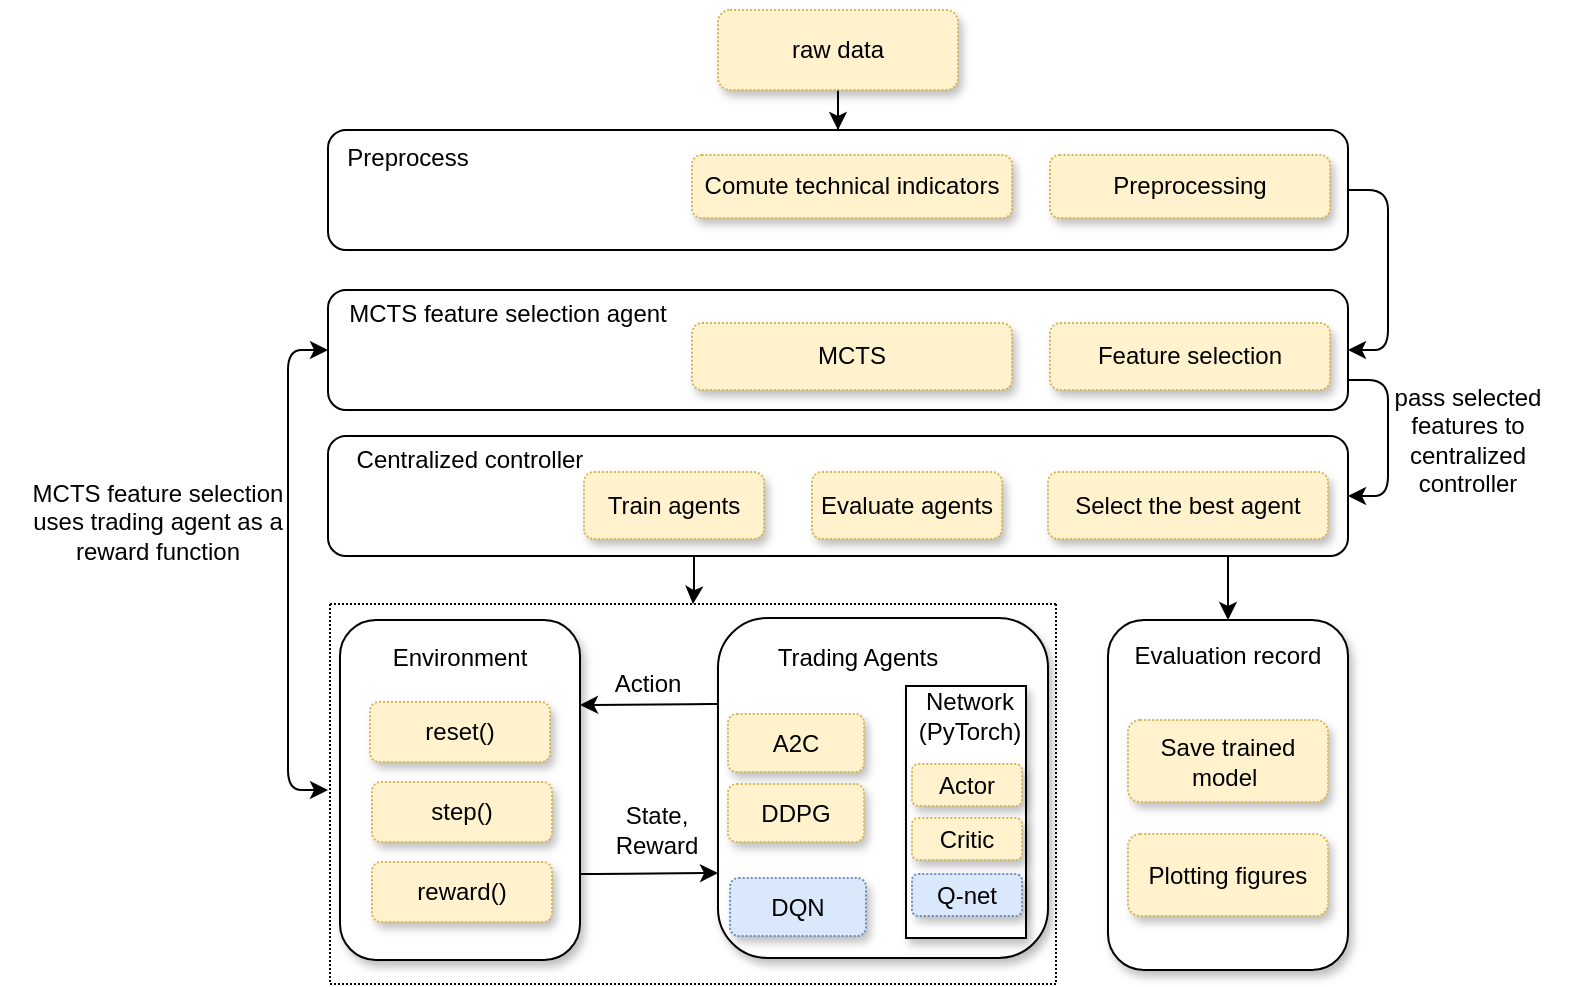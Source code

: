 <mxfile version="20.2.0" type="device"><diagram id="J3EX2I1euCft4Eq4iBH8" name="Page-1"><mxGraphModel dx="925" dy="498" grid="1" gridSize="10" guides="1" tooltips="1" connect="1" arrows="1" fold="1" page="1" pageScale="1" pageWidth="850" pageHeight="1100" math="0" shadow="0"><root><mxCell id="0"/><mxCell id="1" parent="0"/><mxCell id="845xwm_MEtZol7GH8WXr-14" value="" style="edgeStyle=orthogonalEdgeStyle;rounded=0;orthogonalLoop=1;jettySize=auto;html=1;" edge="1" parent="1" source="845xwm_MEtZol7GH8WXr-12" target="845xwm_MEtZol7GH8WXr-13"><mxGeometry relative="1" as="geometry"/></mxCell><mxCell id="845xwm_MEtZol7GH8WXr-12" value="raw data" style="rounded=1;whiteSpace=wrap;html=1;dashed=1;dashPattern=1 1;fillColor=#fff2cc;strokeColor=#d6b656;shadow=1;" vertex="1" parent="1"><mxGeometry x="355" y="120" width="120" height="40" as="geometry"/></mxCell><mxCell id="845xwm_MEtZol7GH8WXr-27" style="edgeStyle=orthogonalEdgeStyle;orthogonalLoop=1;jettySize=auto;html=1;entryX=1;entryY=0.5;entryDx=0;entryDy=0;endArrow=classic;endFill=1;rounded=1;sketch=0;startArrow=none;startFill=0;" edge="1" parent="1" source="845xwm_MEtZol7GH8WXr-13" target="845xwm_MEtZol7GH8WXr-15"><mxGeometry relative="1" as="geometry"><Array as="points"><mxPoint x="690" y="210"/><mxPoint x="690" y="290"/></Array></mxGeometry></mxCell><mxCell id="845xwm_MEtZol7GH8WXr-13" value="" style="whiteSpace=wrap;html=1;rounded=1;" vertex="1" parent="1"><mxGeometry x="160" y="180" width="510" height="60" as="geometry"/></mxCell><mxCell id="845xwm_MEtZol7GH8WXr-57" style="edgeStyle=orthogonalEdgeStyle;rounded=1;sketch=0;orthogonalLoop=1;jettySize=auto;html=1;startArrow=classic;startFill=1;endArrow=classic;endFill=1;" edge="1" parent="1" source="845xwm_MEtZol7GH8WXr-15"><mxGeometry relative="1" as="geometry"><mxPoint x="160" y="510" as="targetPoint"/><Array as="points"><mxPoint x="140" y="290"/><mxPoint x="140" y="510"/></Array></mxGeometry></mxCell><mxCell id="845xwm_MEtZol7GH8WXr-15" value="" style="whiteSpace=wrap;html=1;rounded=1;" vertex="1" parent="1"><mxGeometry x="160" y="260" width="510" height="60" as="geometry"/></mxCell><mxCell id="845xwm_MEtZol7GH8WXr-30" style="edgeStyle=orthogonalEdgeStyle;rounded=1;sketch=0;orthogonalLoop=1;jettySize=auto;html=1;entryX=1;entryY=0.75;entryDx=0;entryDy=0;startArrow=classic;startFill=1;endArrow=none;endFill=0;" edge="1" parent="1" source="845xwm_MEtZol7GH8WXr-17" target="845xwm_MEtZol7GH8WXr-15"><mxGeometry relative="1" as="geometry"><Array as="points"><mxPoint x="690" y="363"/><mxPoint x="690" y="305"/></Array></mxGeometry></mxCell><mxCell id="845xwm_MEtZol7GH8WXr-58" style="edgeStyle=orthogonalEdgeStyle;rounded=1;sketch=0;orthogonalLoop=1;jettySize=auto;html=1;entryX=0.5;entryY=0;entryDx=0;entryDy=0;startArrow=none;startFill=0;endArrow=classic;endFill=1;" edge="1" parent="1" source="845xwm_MEtZol7GH8WXr-17" target="845xwm_MEtZol7GH8WXr-23"><mxGeometry relative="1" as="geometry"><Array as="points"><mxPoint x="610" y="400"/><mxPoint x="610" y="400"/></Array></mxGeometry></mxCell><mxCell id="845xwm_MEtZol7GH8WXr-59" style="edgeStyle=orthogonalEdgeStyle;rounded=1;sketch=0;orthogonalLoop=1;jettySize=auto;html=1;entryX=0.5;entryY=0;entryDx=0;entryDy=0;startArrow=none;startFill=0;endArrow=classic;endFill=1;" edge="1" parent="1" source="845xwm_MEtZol7GH8WXr-17" target="845xwm_MEtZol7GH8WXr-25"><mxGeometry relative="1" as="geometry"><Array as="points"><mxPoint x="343" y="410"/><mxPoint x="343" y="410"/></Array></mxGeometry></mxCell><mxCell id="845xwm_MEtZol7GH8WXr-17" value="" style="whiteSpace=wrap;html=1;rounded=1;" vertex="1" parent="1"><mxGeometry x="160" y="333" width="510" height="60" as="geometry"/></mxCell><mxCell id="845xwm_MEtZol7GH8WXr-50" style="edgeStyle=orthogonalEdgeStyle;rounded=1;sketch=0;orthogonalLoop=1;jettySize=auto;html=1;entryX=0;entryY=0.75;entryDx=0;entryDy=0;startArrow=none;startFill=0;endArrow=classic;endFill=1;" edge="1" parent="1" source="845xwm_MEtZol7GH8WXr-19" target="845xwm_MEtZol7GH8WXr-21"><mxGeometry relative="1" as="geometry"><Array as="points"><mxPoint x="300" y="552"/><mxPoint x="300" y="552"/></Array></mxGeometry></mxCell><mxCell id="845xwm_MEtZol7GH8WXr-19" value="" style="rounded=1;whiteSpace=wrap;html=1;shadow=1;" vertex="1" parent="1"><mxGeometry x="166" y="425" width="120" height="170" as="geometry"/></mxCell><mxCell id="845xwm_MEtZol7GH8WXr-20" value="Environment" style="text;html=1;strokeColor=none;fillColor=none;align=center;verticalAlign=middle;whiteSpace=wrap;rounded=0;" vertex="1" parent="1"><mxGeometry x="196" y="429" width="60" height="30" as="geometry"/></mxCell><mxCell id="845xwm_MEtZol7GH8WXr-48" style="edgeStyle=orthogonalEdgeStyle;rounded=1;sketch=0;orthogonalLoop=1;jettySize=auto;html=1;entryX=1;entryY=0.25;entryDx=0;entryDy=0;startArrow=none;startFill=0;endArrow=classic;endFill=1;" edge="1" parent="1" source="845xwm_MEtZol7GH8WXr-21" target="845xwm_MEtZol7GH8WXr-19"><mxGeometry relative="1" as="geometry"><Array as="points"><mxPoint x="350" y="467"/><mxPoint x="350" y="467"/></Array></mxGeometry></mxCell><mxCell id="845xwm_MEtZol7GH8WXr-21" value="" style="rounded=1;whiteSpace=wrap;html=1;shadow=1;" vertex="1" parent="1"><mxGeometry x="355" y="424" width="165" height="170" as="geometry"/></mxCell><mxCell id="845xwm_MEtZol7GH8WXr-22" value="Trading Agents" style="text;html=1;strokeColor=none;fillColor=none;align=center;verticalAlign=middle;whiteSpace=wrap;rounded=0;" vertex="1" parent="1"><mxGeometry x="375" y="429" width="100" height="30" as="geometry"/></mxCell><mxCell id="845xwm_MEtZol7GH8WXr-23" value="" style="rounded=1;whiteSpace=wrap;html=1;shadow=1;" vertex="1" parent="1"><mxGeometry x="550" y="425" width="120" height="175" as="geometry"/></mxCell><mxCell id="845xwm_MEtZol7GH8WXr-24" value="Evaluation record" style="text;html=1;strokeColor=none;fillColor=none;align=center;verticalAlign=middle;whiteSpace=wrap;rounded=0;" vertex="1" parent="1"><mxGeometry x="560" y="420" width="100" height="45" as="geometry"/></mxCell><mxCell id="845xwm_MEtZol7GH8WXr-25" value="" style="swimlane;startSize=0;dashed=1;dashPattern=1 1;" vertex="1" parent="1"><mxGeometry x="161" y="417" width="363" height="190" as="geometry"/></mxCell><mxCell id="845xwm_MEtZol7GH8WXr-44" value="A2C" style="rounded=1;whiteSpace=wrap;html=1;shadow=1;glass=0;dashed=1;dashPattern=1 1;sketch=0;fillColor=#fff2cc;strokeColor=#d6b656;" vertex="1" parent="845xwm_MEtZol7GH8WXr-25"><mxGeometry x="199" y="55" width="68" height="29" as="geometry"/></mxCell><mxCell id="845xwm_MEtZol7GH8WXr-45" value="DDPG" style="rounded=1;whiteSpace=wrap;html=1;shadow=1;glass=0;dashed=1;dashPattern=1 1;sketch=0;fillColor=#fff2cc;strokeColor=#d6b656;" vertex="1" parent="845xwm_MEtZol7GH8WXr-25"><mxGeometry x="199" y="90" width="68" height="29" as="geometry"/></mxCell><mxCell id="845xwm_MEtZol7GH8WXr-49" value="Action" style="text;html=1;strokeColor=none;fillColor=none;align=center;verticalAlign=middle;whiteSpace=wrap;rounded=0;shadow=1;glass=0;dashed=1;dashPattern=1 1;sketch=0;" vertex="1" parent="845xwm_MEtZol7GH8WXr-25"><mxGeometry x="129" y="25" width="60" height="30" as="geometry"/></mxCell><mxCell id="845xwm_MEtZol7GH8WXr-51" value="State,&lt;br&gt;Reward" style="text;html=1;strokeColor=none;fillColor=none;align=center;verticalAlign=middle;whiteSpace=wrap;rounded=0;shadow=1;glass=0;dashed=1;dashPattern=1 1;sketch=0;" vertex="1" parent="845xwm_MEtZol7GH8WXr-25"><mxGeometry x="138" y="68" width="51" height="89" as="geometry"/></mxCell><mxCell id="845xwm_MEtZol7GH8WXr-31" value="reset()" style="rounded=1;whiteSpace=wrap;html=1;dashed=1;dashPattern=1 1;fillColor=#fff2cc;strokeColor=#d6b656;glass=0;shadow=1;sketch=0;" vertex="1" parent="1"><mxGeometry x="181" y="466" width="90" height="30" as="geometry"/></mxCell><mxCell id="845xwm_MEtZol7GH8WXr-32" value="step()" style="rounded=1;whiteSpace=wrap;html=1;dashed=1;dashPattern=1 1;fillColor=#fff2cc;strokeColor=#d6b656;glass=0;shadow=1;sketch=0;" vertex="1" parent="1"><mxGeometry x="182" y="506" width="90" height="30" as="geometry"/></mxCell><mxCell id="845xwm_MEtZol7GH8WXr-33" value="reward()" style="rounded=1;whiteSpace=wrap;html=1;dashed=1;dashPattern=1 1;fillColor=#fff2cc;strokeColor=#d6b656;glass=0;shadow=1;sketch=0;" vertex="1" parent="1"><mxGeometry x="182" y="546" width="90" height="30" as="geometry"/></mxCell><mxCell id="845xwm_MEtZol7GH8WXr-35" value="" style="rounded=0;whiteSpace=wrap;html=1;shadow=1;glass=0;sketch=0;" vertex="1" parent="1"><mxGeometry x="449" y="458" width="60" height="126" as="geometry"/></mxCell><mxCell id="845xwm_MEtZol7GH8WXr-36" value="Network&lt;br&gt;(PyTorch)" style="text;html=1;strokeColor=none;fillColor=none;align=center;verticalAlign=middle;whiteSpace=wrap;rounded=0;shadow=1;glass=0;dashed=1;dashPattern=1 1;sketch=0;" vertex="1" parent="1"><mxGeometry x="451" y="458" width="60" height="30" as="geometry"/></mxCell><mxCell id="845xwm_MEtZol7GH8WXr-40" value="Actor" style="rounded=1;whiteSpace=wrap;html=1;shadow=1;glass=0;sketch=0;fillColor=#fff2cc;strokeColor=#d6b656;dashed=1;dashPattern=1 1;" vertex="1" parent="1"><mxGeometry x="452" y="497" width="55" height="21" as="geometry"/></mxCell><mxCell id="845xwm_MEtZol7GH8WXr-42" value="Critic" style="rounded=1;whiteSpace=wrap;html=1;shadow=1;glass=0;sketch=0;fillColor=#fff2cc;strokeColor=#d6b656;dashed=1;dashPattern=1 1;" vertex="1" parent="1"><mxGeometry x="452" y="524" width="55" height="21" as="geometry"/></mxCell><mxCell id="845xwm_MEtZol7GH8WXr-43" value="Q-net" style="rounded=1;whiteSpace=wrap;html=1;shadow=1;glass=0;sketch=0;fillColor=#dae8fc;strokeColor=#6c8ebf;dashed=1;dashPattern=1 1;" vertex="1" parent="1"><mxGeometry x="452" y="552" width="55" height="21" as="geometry"/></mxCell><mxCell id="845xwm_MEtZol7GH8WXr-46" value="DQN" style="rounded=1;whiteSpace=wrap;html=1;shadow=1;glass=0;dashed=1;dashPattern=1 1;sketch=0;fillColor=#dae8fc;strokeColor=#6c8ebf;" vertex="1" parent="1"><mxGeometry x="361" y="554" width="68" height="29" as="geometry"/></mxCell><mxCell id="845xwm_MEtZol7GH8WXr-53" value="Save trained model&amp;nbsp;" style="rounded=1;whiteSpace=wrap;html=1;shadow=1;glass=0;dashed=1;dashPattern=1 1;sketch=0;fillColor=#fff2cc;strokeColor=#d6b656;" vertex="1" parent="1"><mxGeometry x="560" y="475" width="100" height="41" as="geometry"/></mxCell><mxCell id="845xwm_MEtZol7GH8WXr-54" value="Plotting figures" style="rounded=1;whiteSpace=wrap;html=1;shadow=1;glass=0;dashed=1;dashPattern=1 1;sketch=0;fillColor=#fff2cc;strokeColor=#d6b656;" vertex="1" parent="1"><mxGeometry x="560" y="532" width="100" height="41" as="geometry"/></mxCell><mxCell id="845xwm_MEtZol7GH8WXr-60" value="MCTS feature selection agent" style="text;html=1;strokeColor=none;fillColor=none;align=center;verticalAlign=middle;whiteSpace=wrap;rounded=0;shadow=1;glass=0;dashed=1;dashPattern=1 1;sketch=0;" vertex="1" parent="1"><mxGeometry x="150" y="257" width="200" height="30" as="geometry"/></mxCell><mxCell id="845xwm_MEtZol7GH8WXr-61" value="Centralized controller" style="text;html=1;strokeColor=none;fillColor=none;align=center;verticalAlign=middle;whiteSpace=wrap;rounded=0;shadow=1;glass=0;dashed=1;dashPattern=1 1;sketch=0;" vertex="1" parent="1"><mxGeometry x="166" y="330" width="130" height="30" as="geometry"/></mxCell><mxCell id="845xwm_MEtZol7GH8WXr-62" value="Preprocess" style="text;html=1;strokeColor=none;fillColor=none;align=center;verticalAlign=middle;whiteSpace=wrap;rounded=0;shadow=1;glass=0;dashed=1;dashPattern=1 1;sketch=0;" vertex="1" parent="1"><mxGeometry x="170" y="179" width="60" height="30" as="geometry"/></mxCell><mxCell id="845xwm_MEtZol7GH8WXr-63" value="Comute technical indicators" style="rounded=1;whiteSpace=wrap;html=1;shadow=1;glass=0;dashed=1;dashPattern=1 1;sketch=0;fillColor=#fff2cc;strokeColor=#d6b656;" vertex="1" parent="1"><mxGeometry x="342" y="192.5" width="160" height="31.5" as="geometry"/></mxCell><mxCell id="845xwm_MEtZol7GH8WXr-64" value="Preprocessing" style="rounded=1;whiteSpace=wrap;html=1;shadow=1;glass=0;dashed=1;dashPattern=1 1;sketch=0;fillColor=#fff2cc;strokeColor=#d6b656;" vertex="1" parent="1"><mxGeometry x="521" y="192.5" width="140" height="31.5" as="geometry"/></mxCell><mxCell id="845xwm_MEtZol7GH8WXr-65" value="MCTS" style="rounded=1;whiteSpace=wrap;html=1;shadow=1;glass=0;dashed=1;dashPattern=1 1;sketch=0;fillColor=#fff2cc;strokeColor=#d6b656;" vertex="1" parent="1"><mxGeometry x="342" y="276.5" width="160" height="33.5" as="geometry"/></mxCell><mxCell id="845xwm_MEtZol7GH8WXr-66" value="Feature selection" style="rounded=1;whiteSpace=wrap;html=1;shadow=1;glass=0;dashed=1;dashPattern=1 1;sketch=0;fillColor=#fff2cc;strokeColor=#d6b656;" vertex="1" parent="1"><mxGeometry x="521" y="276.5" width="140" height="33.5" as="geometry"/></mxCell><mxCell id="845xwm_MEtZol7GH8WXr-67" value="Train agents" style="rounded=1;whiteSpace=wrap;html=1;shadow=1;glass=0;dashed=1;dashPattern=1 1;sketch=0;fillColor=#fff2cc;strokeColor=#d6b656;" vertex="1" parent="1"><mxGeometry x="288" y="351" width="90" height="33.5" as="geometry"/></mxCell><mxCell id="845xwm_MEtZol7GH8WXr-69" value="Evaluate agents" style="rounded=1;whiteSpace=wrap;html=1;shadow=1;glass=0;dashed=1;dashPattern=1 1;sketch=0;fillColor=#fff2cc;strokeColor=#d6b656;" vertex="1" parent="1"><mxGeometry x="402" y="351" width="95" height="33.5" as="geometry"/></mxCell><mxCell id="845xwm_MEtZol7GH8WXr-70" value="Select the best agent" style="rounded=1;whiteSpace=wrap;html=1;shadow=1;glass=0;dashed=1;dashPattern=1 1;sketch=0;fillColor=#fff2cc;strokeColor=#d6b656;" vertex="1" parent="1"><mxGeometry x="520" y="351" width="140" height="33.5" as="geometry"/></mxCell><mxCell id="845xwm_MEtZol7GH8WXr-74" value="MCTS feature selection uses trading agent as a reward function" style="text;html=1;strokeColor=none;fillColor=none;align=center;verticalAlign=middle;whiteSpace=wrap;rounded=0;shadow=1;glass=0;dashed=1;dashPattern=1 1;sketch=0;" vertex="1" parent="1"><mxGeometry y="320" width="150" height="111" as="geometry"/></mxCell><mxCell id="845xwm_MEtZol7GH8WXr-75" value="pass selected features to centralized controller" style="text;html=1;strokeColor=none;fillColor=none;align=center;verticalAlign=middle;whiteSpace=wrap;rounded=0;shadow=1;glass=0;dashed=1;dashPattern=1 1;sketch=0;" vertex="1" parent="1"><mxGeometry x="680" y="320" width="100" height="30" as="geometry"/></mxCell></root></mxGraphModel></diagram></mxfile>